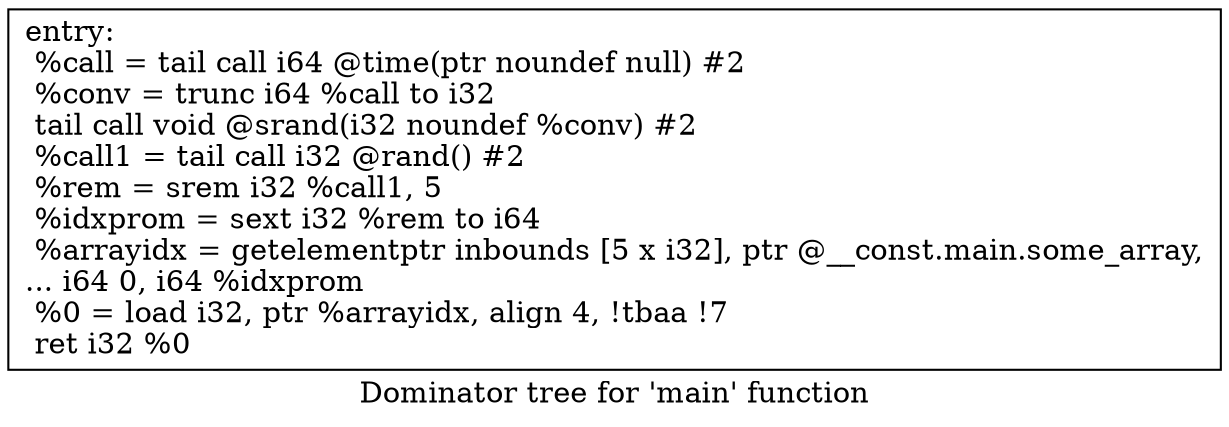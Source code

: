digraph "Dominator tree for 'main' function" {
	label="Dominator tree for 'main' function";

	Node0x607000008e50 [shape=record,label="{entry:\l  %call = tail call i64 @time(ptr noundef null) #2\l  %conv = trunc i64 %call to i32\l  tail call void @srand(i32 noundef %conv) #2\l  %call1 = tail call i32 @rand() #2\l  %rem = srem i32 %call1, 5\l  %idxprom = sext i32 %rem to i64\l  %arrayidx = getelementptr inbounds [5 x i32], ptr @__const.main.some_array,\l... i64 0, i64 %idxprom\l  %0 = load i32, ptr %arrayidx, align 4, !tbaa !7\l  ret i32 %0\l}"];
}
